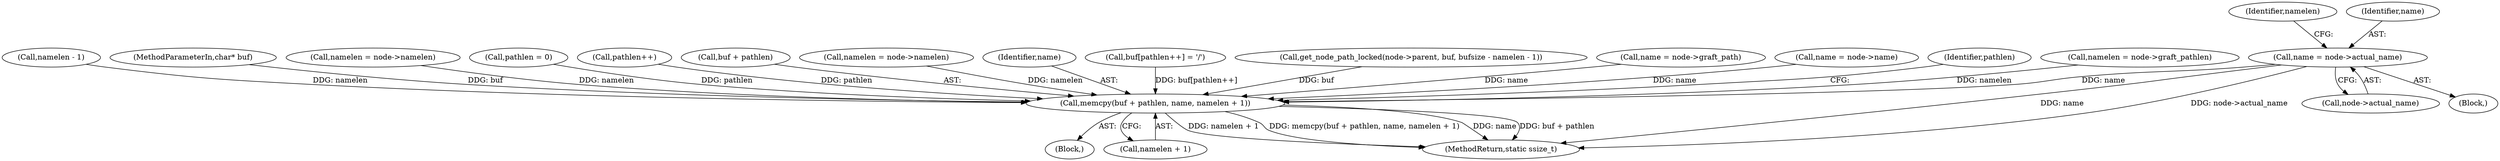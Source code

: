 digraph "0_Android_864e2e22fcd0cba3f5e67680ccabd0302dfda45d@pointer" {
"1000129" [label="(Call,name = node->actual_name)"];
"1000202" [label="(Call,memcpy(buf + pathlen, name, namelen + 1))"];
"1000185" [label="(Call,namelen - 1)"];
"1000135" [label="(Identifier,namelen)"];
"1000129" [label="(Call,name = node->actual_name)"];
"1000128" [label="(Block,)"];
"1000103" [label="(MethodParameterIn,char* buf)"];
"1000146" [label="(Call,namelen = node->namelen)"];
"1000162" [label="(Call,pathlen = 0)"];
"1000130" [label="(Identifier,name)"];
"1000199" [label="(Call,pathlen++)"];
"1000214" [label="(MethodReturn,static ssize_t)"];
"1000203" [label="(Call,buf + pathlen)"];
"1000134" [label="(Call,namelen = node->namelen)"];
"1000206" [label="(Identifier,name)"];
"1000131" [label="(Call,node->actual_name)"];
"1000196" [label="(Call,buf[pathlen++] = '/')"];
"1000178" [label="(Call,get_node_path_locked(node->parent, buf, bufsize - namelen - 1))"];
"1000113" [label="(Call,name = node->graft_path)"];
"1000141" [label="(Call,name = node->name)"];
"1000105" [label="(Block,)"];
"1000212" [label="(Identifier,pathlen)"];
"1000207" [label="(Call,namelen + 1)"];
"1000118" [label="(Call,namelen = node->graft_pathlen)"];
"1000202" [label="(Call,memcpy(buf + pathlen, name, namelen + 1))"];
"1000129" -> "1000128"  [label="AST: "];
"1000129" -> "1000131"  [label="CFG: "];
"1000130" -> "1000129"  [label="AST: "];
"1000131" -> "1000129"  [label="AST: "];
"1000135" -> "1000129"  [label="CFG: "];
"1000129" -> "1000214"  [label="DDG: name"];
"1000129" -> "1000214"  [label="DDG: node->actual_name"];
"1000129" -> "1000202"  [label="DDG: name"];
"1000202" -> "1000105"  [label="AST: "];
"1000202" -> "1000207"  [label="CFG: "];
"1000203" -> "1000202"  [label="AST: "];
"1000206" -> "1000202"  [label="AST: "];
"1000207" -> "1000202"  [label="AST: "];
"1000212" -> "1000202"  [label="CFG: "];
"1000202" -> "1000214"  [label="DDG: name"];
"1000202" -> "1000214"  [label="DDG: buf + pathlen"];
"1000202" -> "1000214"  [label="DDG: namelen + 1"];
"1000202" -> "1000214"  [label="DDG: memcpy(buf + pathlen, name, namelen + 1)"];
"1000178" -> "1000202"  [label="DDG: buf"];
"1000196" -> "1000202"  [label="DDG: buf[pathlen++]"];
"1000103" -> "1000202"  [label="DDG: buf"];
"1000199" -> "1000202"  [label="DDG: pathlen"];
"1000162" -> "1000202"  [label="DDG: pathlen"];
"1000141" -> "1000202"  [label="DDG: name"];
"1000113" -> "1000202"  [label="DDG: name"];
"1000185" -> "1000202"  [label="DDG: namelen"];
"1000134" -> "1000202"  [label="DDG: namelen"];
"1000118" -> "1000202"  [label="DDG: namelen"];
"1000146" -> "1000202"  [label="DDG: namelen"];
}

